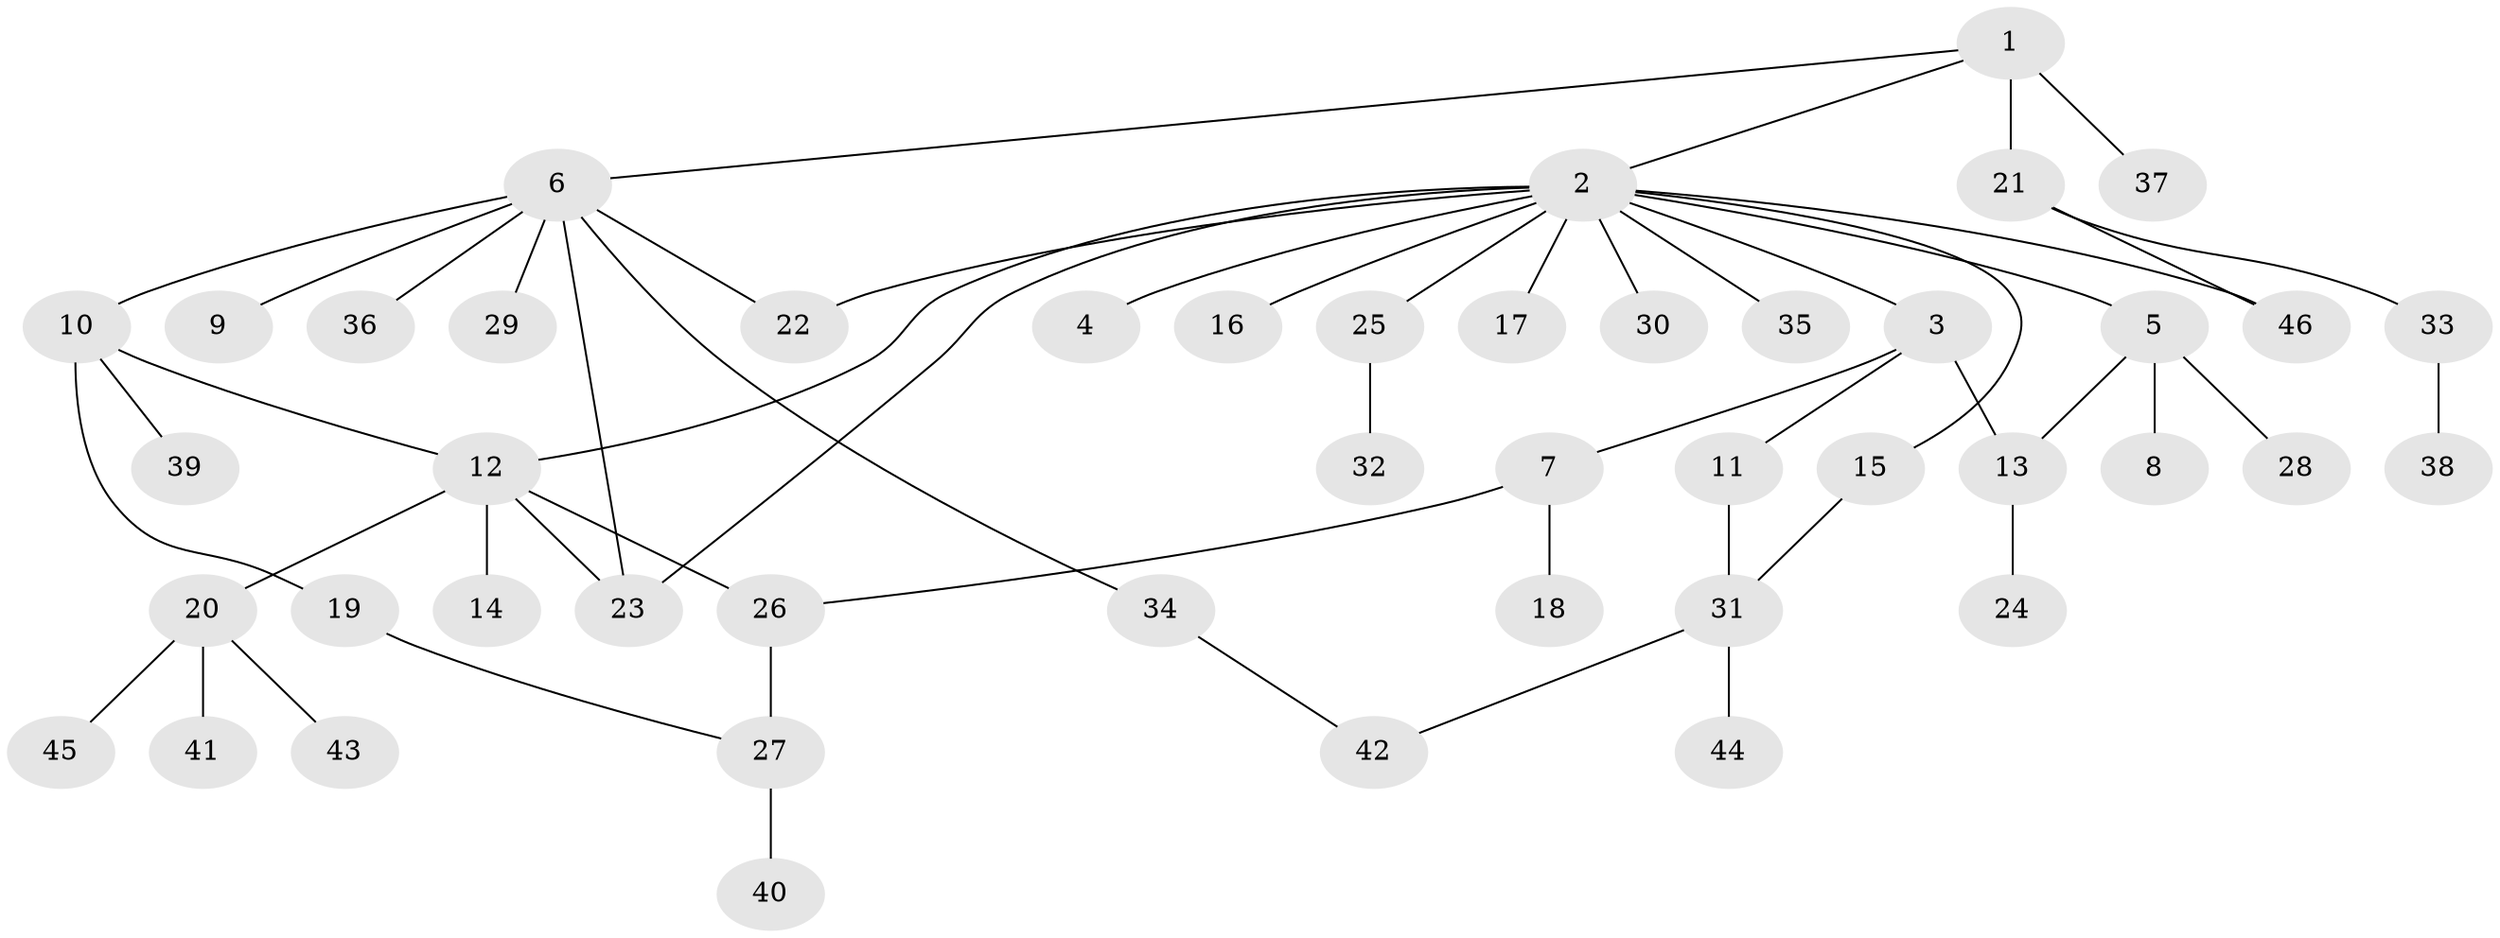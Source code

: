 // original degree distribution, {7: 0.010869565217391304, 16: 0.010869565217391304, 4: 0.043478260869565216, 1: 0.5760869565217391, 8: 0.010869565217391304, 10: 0.010869565217391304, 2: 0.20652173913043478, 5: 0.043478260869565216, 3: 0.07608695652173914, 17: 0.010869565217391304}
// Generated by graph-tools (version 1.1) at 2025/35/03/09/25 02:35:51]
// undirected, 46 vertices, 55 edges
graph export_dot {
graph [start="1"]
  node [color=gray90,style=filled];
  1;
  2;
  3;
  4;
  5;
  6;
  7;
  8;
  9;
  10;
  11;
  12;
  13;
  14;
  15;
  16;
  17;
  18;
  19;
  20;
  21;
  22;
  23;
  24;
  25;
  26;
  27;
  28;
  29;
  30;
  31;
  32;
  33;
  34;
  35;
  36;
  37;
  38;
  39;
  40;
  41;
  42;
  43;
  44;
  45;
  46;
  1 -- 2 [weight=1.0];
  1 -- 6 [weight=1.0];
  1 -- 21 [weight=3.0];
  1 -- 37 [weight=1.0];
  2 -- 3 [weight=1.0];
  2 -- 4 [weight=1.0];
  2 -- 5 [weight=1.0];
  2 -- 12 [weight=1.0];
  2 -- 15 [weight=1.0];
  2 -- 16 [weight=1.0];
  2 -- 17 [weight=1.0];
  2 -- 22 [weight=1.0];
  2 -- 23 [weight=1.0];
  2 -- 25 [weight=1.0];
  2 -- 30 [weight=1.0];
  2 -- 35 [weight=1.0];
  2 -- 46 [weight=1.0];
  3 -- 7 [weight=1.0];
  3 -- 11 [weight=1.0];
  3 -- 13 [weight=1.0];
  5 -- 8 [weight=4.0];
  5 -- 13 [weight=1.0];
  5 -- 28 [weight=1.0];
  6 -- 9 [weight=1.0];
  6 -- 10 [weight=1.0];
  6 -- 22 [weight=1.0];
  6 -- 23 [weight=1.0];
  6 -- 29 [weight=1.0];
  6 -- 34 [weight=1.0];
  6 -- 36 [weight=1.0];
  7 -- 18 [weight=1.0];
  7 -- 26 [weight=1.0];
  10 -- 12 [weight=1.0];
  10 -- 19 [weight=1.0];
  10 -- 39 [weight=1.0];
  11 -- 31 [weight=1.0];
  12 -- 14 [weight=11.0];
  12 -- 20 [weight=1.0];
  12 -- 23 [weight=1.0];
  12 -- 26 [weight=1.0];
  13 -- 24 [weight=3.0];
  15 -- 31 [weight=1.0];
  19 -- 27 [weight=1.0];
  20 -- 41 [weight=1.0];
  20 -- 43 [weight=1.0];
  20 -- 45 [weight=1.0];
  21 -- 33 [weight=1.0];
  21 -- 46 [weight=1.0];
  25 -- 32 [weight=1.0];
  26 -- 27 [weight=2.0];
  27 -- 40 [weight=1.0];
  31 -- 42 [weight=1.0];
  31 -- 44 [weight=1.0];
  33 -- 38 [weight=1.0];
  34 -- 42 [weight=1.0];
}
